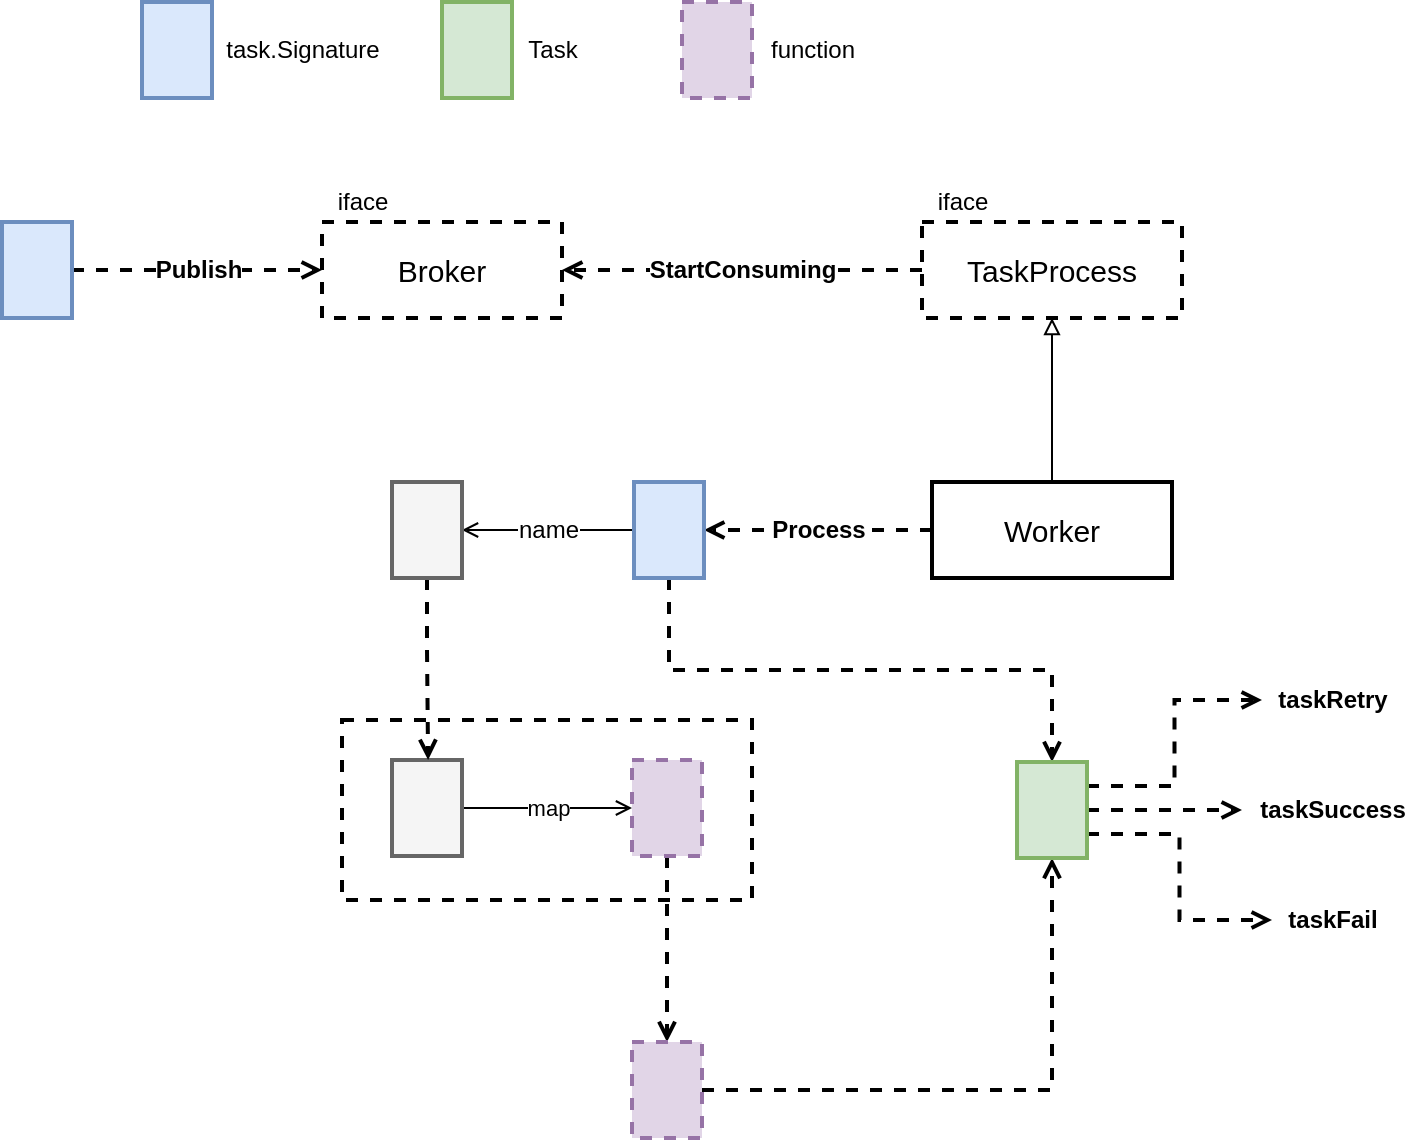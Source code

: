 <mxfile version="15.4.0" type="device" pages="6"><diagram id="npkGYSHXVsj6tuLm3H0c" name="worker overview"><mxGraphModel dx="1106" dy="997" grid="1" gridSize="10" guides="1" tooltips="1" connect="1" arrows="1" fold="1" page="1" pageScale="1" pageWidth="827" pageHeight="1169" math="0" shadow="0"><root><mxCell id="kaYG9trl77zwdbslP3ak-0"/><mxCell id="kaYG9trl77zwdbslP3ak-1" parent="kaYG9trl77zwdbslP3ak-0"/><mxCell id="JnigK_3Mdgc9vz2JDzDd-13" value="" style="rounded=0;whiteSpace=wrap;html=1;fontSize=15;strokeWidth=2;fontFamily=Helvetica;fillColor=none;dashed=1;" vertex="1" parent="kaYG9trl77zwdbslP3ak-1"><mxGeometry x="250" y="849" width="205" height="90" as="geometry"/></mxCell><mxCell id="kaYG9trl77zwdbslP3ak-2" value="" style="rounded=0;whiteSpace=wrap;html=1;fontSize=15;strokeWidth=2;fillColor=#dae8fc;strokeColor=#6c8ebf;" vertex="1" parent="kaYG9trl77zwdbslP3ak-1"><mxGeometry x="150" y="490" width="35" height="48" as="geometry"/></mxCell><mxCell id="kaYG9trl77zwdbslP3ak-3" value="task.Signature" style="text;html=1;align=center;verticalAlign=middle;resizable=0;points=[];autosize=1;strokeColor=none;fillColor=none;" vertex="1" parent="kaYG9trl77zwdbslP3ak-1"><mxGeometry x="185" y="504" width="90" height="20" as="geometry"/></mxCell><mxCell id="JnigK_3Mdgc9vz2JDzDd-2" value="map" style="edgeStyle=orthogonalEdgeStyle;rounded=0;orthogonalLoop=1;jettySize=auto;html=1;exitX=1;exitY=0.5;exitDx=0;exitDy=0;entryX=0;entryY=0.5;entryDx=0;entryDy=0;endArrow=open;endFill=0;strokeWidth=1;" edge="1" parent="kaYG9trl77zwdbslP3ak-1" source="JnigK_3Mdgc9vz2JDzDd-0" target="JnigK_3Mdgc9vz2JDzDd-1"><mxGeometry relative="1" as="geometry"/></mxCell><mxCell id="JnigK_3Mdgc9vz2JDzDd-0" value="" style="rounded=0;whiteSpace=wrap;html=1;fontSize=15;strokeWidth=2;fillColor=#f5f5f5;strokeColor=#666666;fontColor=#333333;" vertex="1" parent="kaYG9trl77zwdbslP3ak-1"><mxGeometry x="275" y="869" width="35" height="48" as="geometry"/></mxCell><mxCell id="ags4xH95q3pNGy1Po6UD-2" style="edgeStyle=orthogonalEdgeStyle;rounded=0;orthogonalLoop=1;jettySize=auto;html=1;exitX=0.5;exitY=1;exitDx=0;exitDy=0;dashed=1;fontFamily=Helvetica;fontSize=12;endArrow=open;endFill=0;strokeWidth=2;entryX=0.5;entryY=0;entryDx=0;entryDy=0;" edge="1" parent="kaYG9trl77zwdbslP3ak-1" source="JnigK_3Mdgc9vz2JDzDd-1" target="ags4xH95q3pNGy1Po6UD-3"><mxGeometry relative="1" as="geometry"><mxPoint x="433" y="1010" as="targetPoint"/></mxGeometry></mxCell><mxCell id="JnigK_3Mdgc9vz2JDzDd-1" value="" style="rounded=0;whiteSpace=wrap;html=1;fontSize=15;strokeWidth=2;fillColor=#e1d5e7;strokeColor=#9673a6;dashed=1;" vertex="1" parent="kaYG9trl77zwdbslP3ak-1"><mxGeometry x="395" y="869" width="35" height="48" as="geometry"/></mxCell><mxCell id="JnigK_3Mdgc9vz2JDzDd-5" value="Publish" style="edgeStyle=orthogonalEdgeStyle;rounded=0;orthogonalLoop=1;jettySize=auto;html=1;exitX=1;exitY=0.5;exitDx=0;exitDy=0;entryX=0;entryY=0.5;entryDx=0;entryDy=0;endArrow=open;endFill=0;strokeWidth=2;dashed=1;fontFamily=Helvetica;fontStyle=1;fontSize=12;" edge="1" parent="kaYG9trl77zwdbslP3ak-1" source="JnigK_3Mdgc9vz2JDzDd-3" target="JnigK_3Mdgc9vz2JDzDd-4"><mxGeometry relative="1" as="geometry"/></mxCell><mxCell id="JnigK_3Mdgc9vz2JDzDd-3" value="" style="rounded=0;whiteSpace=wrap;html=1;fontSize=15;strokeWidth=2;fillColor=#dae8fc;strokeColor=#6c8ebf;" vertex="1" parent="kaYG9trl77zwdbslP3ak-1"><mxGeometry x="80" y="600" width="35" height="48" as="geometry"/></mxCell><mxCell id="JnigK_3Mdgc9vz2JDzDd-4" value="Broker" style="rounded=0;whiteSpace=wrap;html=1;fontSize=15;strokeWidth=2;dashed=1;fillColor=none;" vertex="1" parent="kaYG9trl77zwdbslP3ak-1"><mxGeometry x="240" y="600" width="120" height="48" as="geometry"/></mxCell><mxCell id="JnigK_3Mdgc9vz2JDzDd-9" value="StartConsuming" style="edgeStyle=orthogonalEdgeStyle;rounded=0;orthogonalLoop=1;jettySize=auto;html=1;entryX=1;entryY=0.5;entryDx=0;entryDy=0;fontFamily=Helvetica;fontSize=12;endArrow=open;endFill=0;strokeWidth=2;dashed=1;fontStyle=1" edge="1" parent="kaYG9trl77zwdbslP3ak-1" source="JnigK_3Mdgc9vz2JDzDd-6" target="JnigK_3Mdgc9vz2JDzDd-4"><mxGeometry relative="1" as="geometry"/></mxCell><mxCell id="JnigK_3Mdgc9vz2JDzDd-6" value="TaskProcess" style="rounded=0;whiteSpace=wrap;html=1;fontSize=15;strokeWidth=2;dashed=1;fontFamily=Helvetica;fillColor=none;" vertex="1" parent="kaYG9trl77zwdbslP3ak-1"><mxGeometry x="540" y="600" width="130" height="48" as="geometry"/></mxCell><mxCell id="JnigK_3Mdgc9vz2JDzDd-12" style="edgeStyle=orthogonalEdgeStyle;rounded=0;orthogonalLoop=1;jettySize=auto;html=1;exitX=0.5;exitY=0;exitDx=0;exitDy=0;entryX=0.5;entryY=1;entryDx=0;entryDy=0;fontFamily=Helvetica;fontSize=12;endArrow=block;endFill=0;strokeWidth=1;" edge="1" parent="kaYG9trl77zwdbslP3ak-1" source="JnigK_3Mdgc9vz2JDzDd-7" target="JnigK_3Mdgc9vz2JDzDd-6"><mxGeometry relative="1" as="geometry"/></mxCell><mxCell id="JnigK_3Mdgc9vz2JDzDd-15" value="Process" style="edgeStyle=orthogonalEdgeStyle;rounded=0;orthogonalLoop=1;jettySize=auto;html=1;exitX=0;exitY=0.5;exitDx=0;exitDy=0;entryX=1;entryY=0.5;entryDx=0;entryDy=0;fontFamily=Helvetica;fontSize=12;endArrow=open;endFill=0;strokeWidth=2;dashed=1;fontStyle=1" edge="1" parent="kaYG9trl77zwdbslP3ak-1" source="JnigK_3Mdgc9vz2JDzDd-7" target="JnigK_3Mdgc9vz2JDzDd-14"><mxGeometry relative="1" as="geometry"/></mxCell><mxCell id="JnigK_3Mdgc9vz2JDzDd-7" value="Worker" style="rounded=0;whiteSpace=wrap;html=1;fontSize=15;strokeWidth=2;fontFamily=Helvetica;fillColor=none;" vertex="1" parent="kaYG9trl77zwdbslP3ak-1"><mxGeometry x="545" y="730" width="120" height="48" as="geometry"/></mxCell><mxCell id="JnigK_3Mdgc9vz2JDzDd-10" value="iface" style="text;html=1;align=center;verticalAlign=middle;resizable=0;points=[];autosize=1;strokeColor=none;fillColor=none;fontSize=12;fontFamily=Helvetica;" vertex="1" parent="kaYG9trl77zwdbslP3ak-1"><mxGeometry x="240" y="580" width="40" height="20" as="geometry"/></mxCell><mxCell id="JnigK_3Mdgc9vz2JDzDd-11" value="iface" style="text;html=1;align=center;verticalAlign=middle;resizable=0;points=[];autosize=1;strokeColor=none;fillColor=none;fontSize=12;fontFamily=Helvetica;" vertex="1" parent="kaYG9trl77zwdbslP3ak-1"><mxGeometry x="540" y="580" width="40" height="20" as="geometry"/></mxCell><mxCell id="JnigK_3Mdgc9vz2JDzDd-17" value="name" style="edgeStyle=orthogonalEdgeStyle;rounded=0;orthogonalLoop=1;jettySize=auto;html=1;exitX=0;exitY=0.5;exitDx=0;exitDy=0;fontFamily=Helvetica;fontSize=12;endArrow=open;endFill=0;strokeWidth=1;" edge="1" parent="kaYG9trl77zwdbslP3ak-1" source="JnigK_3Mdgc9vz2JDzDd-14" target="JnigK_3Mdgc9vz2JDzDd-16"><mxGeometry relative="1" as="geometry"/></mxCell><mxCell id="ags4xH95q3pNGy1Po6UD-7" style="edgeStyle=orthogonalEdgeStyle;rounded=0;orthogonalLoop=1;jettySize=auto;html=1;exitX=0.5;exitY=1;exitDx=0;exitDy=0;entryX=0.5;entryY=0;entryDx=0;entryDy=0;dashed=1;fontFamily=Helvetica;fontSize=12;endArrow=open;endFill=0;strokeWidth=2;" edge="1" parent="kaYG9trl77zwdbslP3ak-1" source="JnigK_3Mdgc9vz2JDzDd-14" target="ags4xH95q3pNGy1Po6UD-4"><mxGeometry relative="1" as="geometry"/></mxCell><mxCell id="JnigK_3Mdgc9vz2JDzDd-14" value="" style="rounded=0;whiteSpace=wrap;html=1;fontSize=15;strokeWidth=2;fillColor=#dae8fc;strokeColor=#6c8ebf;" vertex="1" parent="kaYG9trl77zwdbslP3ak-1"><mxGeometry x="396" y="730" width="35" height="48" as="geometry"/></mxCell><mxCell id="JnigK_3Mdgc9vz2JDzDd-18" style="edgeStyle=orthogonalEdgeStyle;rounded=0;orthogonalLoop=1;jettySize=auto;html=1;exitX=0.5;exitY=1;exitDx=0;exitDy=0;entryX=0.21;entryY=0.222;entryDx=0;entryDy=0;entryPerimeter=0;fontFamily=Helvetica;fontSize=12;endArrow=open;endFill=0;strokeWidth=2;dashed=1;" edge="1" parent="kaYG9trl77zwdbslP3ak-1" source="JnigK_3Mdgc9vz2JDzDd-16" target="JnigK_3Mdgc9vz2JDzDd-13"><mxGeometry relative="1" as="geometry"/></mxCell><mxCell id="JnigK_3Mdgc9vz2JDzDd-16" value="" style="rounded=0;whiteSpace=wrap;html=1;fontSize=15;strokeWidth=2;fontFamily=Helvetica;fillColor=#f5f5f5;strokeColor=#666666;fontColor=#333333;" vertex="1" parent="kaYG9trl77zwdbslP3ak-1"><mxGeometry x="275" y="730" width="35" height="48" as="geometry"/></mxCell><mxCell id="ags4xH95q3pNGy1Po6UD-8" style="edgeStyle=orthogonalEdgeStyle;rounded=0;orthogonalLoop=1;jettySize=auto;html=1;exitX=1;exitY=0.5;exitDx=0;exitDy=0;entryX=0.5;entryY=1;entryDx=0;entryDy=0;dashed=1;fontFamily=Helvetica;fontSize=12;endArrow=open;endFill=0;strokeWidth=2;" edge="1" parent="kaYG9trl77zwdbslP3ak-1" source="ags4xH95q3pNGy1Po6UD-3" target="ags4xH95q3pNGy1Po6UD-4"><mxGeometry relative="1" as="geometry"/></mxCell><mxCell id="ags4xH95q3pNGy1Po6UD-3" value="" style="rounded=0;whiteSpace=wrap;html=1;fontSize=15;strokeWidth=2;fillColor=#e1d5e7;strokeColor=#9673a6;dashed=1;" vertex="1" parent="kaYG9trl77zwdbslP3ak-1"><mxGeometry x="395" y="1010" width="35" height="48" as="geometry"/></mxCell><mxCell id="ags4xH95q3pNGy1Po6UD-10" style="edgeStyle=orthogonalEdgeStyle;rounded=0;orthogonalLoop=1;jettySize=auto;html=1;exitX=1;exitY=0.25;exitDx=0;exitDy=0;dashed=1;fontFamily=Helvetica;fontSize=12;endArrow=open;endFill=0;strokeWidth=2;entryX=0;entryY=0.5;entryDx=0;entryDy=0;entryPerimeter=0;" edge="1" parent="kaYG9trl77zwdbslP3ak-1" source="ags4xH95q3pNGy1Po6UD-4" target="ags4xH95q3pNGy1Po6UD-14"><mxGeometry relative="1" as="geometry"><mxPoint x="710" y="882" as="targetPoint"/></mxGeometry></mxCell><mxCell id="ags4xH95q3pNGy1Po6UD-11" style="edgeStyle=orthogonalEdgeStyle;rounded=0;orthogonalLoop=1;jettySize=auto;html=1;exitX=1;exitY=0.75;exitDx=0;exitDy=0;dashed=1;fontFamily=Helvetica;fontSize=12;endArrow=open;endFill=0;strokeWidth=2;entryX=0;entryY=0.5;entryDx=0;entryDy=0;entryPerimeter=0;" edge="1" parent="kaYG9trl77zwdbslP3ak-1" source="ags4xH95q3pNGy1Po6UD-4" target="ags4xH95q3pNGy1Po6UD-13"><mxGeometry relative="1" as="geometry"><mxPoint x="710" y="894" as="targetPoint"/></mxGeometry></mxCell><mxCell id="ags4xH95q3pNGy1Po6UD-12" style="edgeStyle=orthogonalEdgeStyle;rounded=0;orthogonalLoop=1;jettySize=auto;html=1;exitX=1;exitY=0.5;exitDx=0;exitDy=0;dashed=1;fontFamily=Helvetica;fontSize=12;endArrow=open;endFill=0;strokeWidth=2;entryX=0;entryY=0.5;entryDx=0;entryDy=0;entryPerimeter=0;" edge="1" parent="kaYG9trl77zwdbslP3ak-1" source="ags4xH95q3pNGy1Po6UD-4" target="ags4xH95q3pNGy1Po6UD-16"><mxGeometry relative="1" as="geometry"><mxPoint x="710" y="906" as="targetPoint"/></mxGeometry></mxCell><mxCell id="ags4xH95q3pNGy1Po6UD-4" value="" style="rounded=0;whiteSpace=wrap;html=1;fontSize=15;strokeWidth=2;fontFamily=Helvetica;fillColor=#d5e8d4;strokeColor=#82b366;" vertex="1" parent="kaYG9trl77zwdbslP3ak-1"><mxGeometry x="587.5" y="870" width="35" height="48" as="geometry"/></mxCell><mxCell id="ags4xH95q3pNGy1Po6UD-5" value="" style="rounded=0;whiteSpace=wrap;html=1;fontSize=15;strokeWidth=2;fontFamily=Helvetica;fillColor=#d5e8d4;strokeColor=#82b366;" vertex="1" parent="kaYG9trl77zwdbslP3ak-1"><mxGeometry x="300" y="490" width="35" height="48" as="geometry"/></mxCell><mxCell id="ags4xH95q3pNGy1Po6UD-6" value="Task" style="text;html=1;align=center;verticalAlign=middle;resizable=0;points=[];autosize=1;strokeColor=none;fillColor=none;fontSize=12;fontFamily=Helvetica;" vertex="1" parent="kaYG9trl77zwdbslP3ak-1"><mxGeometry x="335" y="504" width="40" height="20" as="geometry"/></mxCell><mxCell id="ags4xH95q3pNGy1Po6UD-13" value="taskFail" style="text;html=1;align=center;verticalAlign=middle;resizable=0;points=[];autosize=1;strokeColor=none;fillColor=none;fontSize=12;fontFamily=Helvetica;fontStyle=1" vertex="1" parent="kaYG9trl77zwdbslP3ak-1"><mxGeometry x="715" y="939" width="60" height="20" as="geometry"/></mxCell><mxCell id="ags4xH95q3pNGy1Po6UD-14" value="taskRetry" style="text;html=1;align=center;verticalAlign=middle;resizable=0;points=[];autosize=1;strokeColor=none;fillColor=none;fontSize=12;fontFamily=Helvetica;fontStyle=1" vertex="1" parent="kaYG9trl77zwdbslP3ak-1"><mxGeometry x="710" y="829" width="70" height="20" as="geometry"/></mxCell><mxCell id="ags4xH95q3pNGy1Po6UD-16" value="taskSuccess" style="text;html=1;align=center;verticalAlign=middle;resizable=0;points=[];autosize=1;strokeColor=none;fillColor=none;fontSize=12;fontFamily=Helvetica;fontStyle=1" vertex="1" parent="kaYG9trl77zwdbslP3ak-1"><mxGeometry x="700" y="884" width="90" height="20" as="geometry"/></mxCell><mxCell id="ags4xH95q3pNGy1Po6UD-18" value="" style="rounded=0;whiteSpace=wrap;html=1;fontSize=15;strokeWidth=2;fillColor=#e1d5e7;strokeColor=#9673a6;dashed=1;" vertex="1" parent="kaYG9trl77zwdbslP3ak-1"><mxGeometry x="420" y="490" width="35" height="48" as="geometry"/></mxCell><mxCell id="ags4xH95q3pNGy1Po6UD-19" value="function" style="text;html=1;align=center;verticalAlign=middle;resizable=0;points=[];autosize=1;strokeColor=none;fillColor=none;fontSize=12;fontFamily=Helvetica;" vertex="1" parent="kaYG9trl77zwdbslP3ak-1"><mxGeometry x="455" y="504" width="60" height="20" as="geometry"/></mxCell></root></mxGraphModel></diagram><diagram id="Cl299jABOT7UizkGh1f5" name="iface.Broker"><mxGraphModel dx="1106" dy="997" grid="1" gridSize="10" guides="1" tooltips="1" connect="1" arrows="1" fold="1" page="1" pageScale="1" pageWidth="827" pageHeight="1169" math="0" shadow="0"><root><mxCell id="0"/><mxCell id="1" parent="0"/><mxCell id="C6ouQlhKTN2DvGtkJJVo-30" style="edgeStyle=orthogonalEdgeStyle;curved=1;rounded=0;orthogonalLoop=1;jettySize=auto;html=1;exitX=0.5;exitY=0;exitDx=0;exitDy=0;entryX=0.5;entryY=1;entryDx=0;entryDy=0;fontSize=12;endArrow=block;endFill=0;strokeWidth=1;" parent="1" source="C6ouQlhKTN2DvGtkJJVo-1" target="C6ouQlhKTN2DvGtkJJVo-6" edge="1"><mxGeometry relative="1" as="geometry"/></mxCell><mxCell id="C6ouQlhKTN2DvGtkJJVo-1" value="Broker" style="rounded=0;whiteSpace=wrap;html=1;fontSize=15;strokeWidth=2;" parent="1" vertex="1"><mxGeometry x="430" y="560" width="120" height="48" as="geometry"/></mxCell><mxCell id="C6ouQlhKTN2DvGtkJJVo-5" style="edgeStyle=orthogonalEdgeStyle;rounded=0;orthogonalLoop=1;jettySize=auto;html=1;exitX=0.5;exitY=0;exitDx=0;exitDy=0;entryX=0.5;entryY=1;entryDx=0;entryDy=0;endArrow=open;endFill=0;" parent="1" source="C6ouQlhKTN2DvGtkJJVo-2" target="C6ouQlhKTN2DvGtkJJVo-1" edge="1"><mxGeometry relative="1" as="geometry"/></mxCell><mxCell id="C6ouQlhKTN2DvGtkJJVo-2" value="Broker" style="rounded=0;whiteSpace=wrap;html=1;fontSize=15;strokeWidth=2;" parent="1" vertex="1"><mxGeometry x="430" y="680" width="120" height="48" as="geometry"/></mxCell><mxCell id="C6ouQlhKTN2DvGtkJJVo-3" value="redis" style="text;html=1;align=center;verticalAlign=middle;resizable=0;points=[];autosize=1;strokeColor=none;fillColor=none;" parent="1" vertex="1"><mxGeometry x="430" y="660" width="40" height="20" as="geometry"/></mxCell><mxCell id="C6ouQlhKTN2DvGtkJJVo-4" value="common" style="text;html=1;align=center;verticalAlign=middle;resizable=0;points=[];autosize=1;strokeColor=none;fillColor=none;" parent="1" vertex="1"><mxGeometry x="430" y="540" width="60" height="20" as="geometry"/></mxCell><mxCell id="C6ouQlhKTN2DvGtkJJVo-27" value="GetPendingTasks" style="edgeStyle=orthogonalEdgeStyle;curved=1;rounded=0;orthogonalLoop=1;jettySize=auto;html=1;exitX=1;exitY=0.25;exitDx=0;exitDy=0;entryX=0;entryY=0.5;entryDx=0;entryDy=0;dashed=1;fontSize=12;endArrow=open;endFill=0;strokeWidth=2;fontStyle=1" parent="1" source="C6ouQlhKTN2DvGtkJJVo-6" target="C6ouQlhKTN2DvGtkJJVo-18" edge="1"><mxGeometry relative="1" as="geometry"/></mxCell><mxCell id="C6ouQlhKTN2DvGtkJJVo-28" value="GetDelayedTask" style="edgeStyle=orthogonalEdgeStyle;curved=1;rounded=0;orthogonalLoop=1;jettySize=auto;html=1;exitX=1;exitY=0.75;exitDx=0;exitDy=0;entryX=0;entryY=0.5;entryDx=0;entryDy=0;dashed=1;fontSize=12;endArrow=open;endFill=0;strokeWidth=2;fontStyle=1" parent="1" source="C6ouQlhKTN2DvGtkJJVo-6" target="C6ouQlhKTN2DvGtkJJVo-22" edge="1"><mxGeometry relative="1" as="geometry"/></mxCell><mxCell id="C6ouQlhKTN2DvGtkJJVo-6" value="Broker" style="rounded=0;whiteSpace=wrap;html=1;fontSize=15;strokeWidth=2;dashed=1;" parent="1" vertex="1"><mxGeometry x="430" y="450" width="120" height="48" as="geometry"/></mxCell><mxCell id="C6ouQlhKTN2DvGtkJJVo-7" value="iface" style="text;html=1;align=center;verticalAlign=middle;resizable=0;points=[];autosize=1;strokeColor=none;fillColor=none;" parent="1" vertex="1"><mxGeometry x="430" y="430" width="40" height="20" as="geometry"/></mxCell><mxCell id="C6ouQlhKTN2DvGtkJJVo-11" value="" style="rounded=0;whiteSpace=wrap;html=1;fontSize=15;strokeWidth=2;fillColor=#dae8fc;strokeColor=#6c8ebf;" parent="1" vertex="1"><mxGeometry x="284" y="200" width="35" height="48" as="geometry"/></mxCell><mxCell id="C6ouQlhKTN2DvGtkJJVo-12" value="task.Signature" style="text;html=1;align=center;verticalAlign=middle;resizable=0;points=[];autosize=1;strokeColor=none;fillColor=none;fontSize=12;" parent="1" vertex="1"><mxGeometry x="319" y="214" width="90" height="20" as="geometry"/></mxCell><mxCell id="C6ouQlhKTN2DvGtkJJVo-14" value="Publish" style="edgeStyle=orthogonalEdgeStyle;curved=1;rounded=0;orthogonalLoop=1;jettySize=auto;html=1;exitX=1;exitY=0.5;exitDx=0;exitDy=0;entryX=0;entryY=0.5;entryDx=0;entryDy=0;dashed=1;endArrow=open;endFill=0;strokeWidth=2;fontSize=12;fontStyle=1" parent="1" source="C6ouQlhKTN2DvGtkJJVo-13" target="C6ouQlhKTN2DvGtkJJVo-6" edge="1"><mxGeometry relative="1" as="geometry"/></mxCell><mxCell id="C6ouQlhKTN2DvGtkJJVo-13" value="" style="rounded=0;whiteSpace=wrap;html=1;fontSize=15;strokeWidth=2;fillColor=#dae8fc;strokeColor=#6c8ebf;" parent="1" vertex="1"><mxGeometry x="230" y="450" width="35" height="48" as="geometry"/></mxCell><mxCell id="C6ouQlhKTN2DvGtkJJVo-17" value="StartConsuming" style="edgeStyle=orthogonalEdgeStyle;curved=1;rounded=0;orthogonalLoop=1;jettySize=auto;html=1;exitX=0.5;exitY=1;exitDx=0;exitDy=0;entryX=0.5;entryY=0;entryDx=0;entryDy=0;dashed=1;fontSize=12;endArrow=open;endFill=0;strokeWidth=2;fontStyle=1" parent="1" source="C6ouQlhKTN2DvGtkJJVo-15" target="C6ouQlhKTN2DvGtkJJVo-6" edge="1"><mxGeometry relative="1" as="geometry"/></mxCell><mxCell id="C6ouQlhKTN2DvGtkJJVo-15" value="TaskProcessor" style="rounded=0;whiteSpace=wrap;html=1;fontSize=15;strokeWidth=2;strokeColor=default;dashed=1;" parent="1" vertex="1"><mxGeometry x="430" y="300" width="120" height="48" as="geometry"/></mxCell><mxCell id="C6ouQlhKTN2DvGtkJJVo-16" value="iface" style="text;html=1;align=center;verticalAlign=middle;resizable=0;points=[];autosize=1;strokeColor=none;fillColor=none;fontSize=12;" parent="1" vertex="1"><mxGeometry x="430" y="280" width="40" height="20" as="geometry"/></mxCell><mxCell id="C6ouQlhKTN2DvGtkJJVo-18" value="" style="rounded=0;whiteSpace=wrap;html=1;fontSize=15;strokeWidth=2;fillColor=#dae8fc;strokeColor=#6c8ebf;" parent="1" vertex="1"><mxGeometry x="720" y="382" width="35" height="48" as="geometry"/></mxCell><mxCell id="C6ouQlhKTN2DvGtkJJVo-19" value="" style="rounded=0;whiteSpace=wrap;html=1;fontSize=15;strokeWidth=2;fillColor=#dae8fc;strokeColor=#6c8ebf;" parent="1" vertex="1"><mxGeometry x="755" y="382" width="35" height="48" as="geometry"/></mxCell><mxCell id="C6ouQlhKTN2DvGtkJJVo-20" value="" style="rounded=0;whiteSpace=wrap;html=1;fontSize=15;strokeWidth=2;fillColor=#dae8fc;strokeColor=#6c8ebf;" parent="1" vertex="1"><mxGeometry x="790" y="382" width="35" height="48" as="geometry"/></mxCell><mxCell id="C6ouQlhKTN2DvGtkJJVo-21" value="" style="rounded=0;whiteSpace=wrap;html=1;fontSize=15;strokeWidth=2;fillColor=#dae8fc;strokeColor=#6c8ebf;" parent="1" vertex="1"><mxGeometry x="825" y="382" width="35" height="48" as="geometry"/></mxCell><mxCell id="C6ouQlhKTN2DvGtkJJVo-22" value="" style="rounded=0;whiteSpace=wrap;html=1;fontSize=15;strokeWidth=2;fillColor=#dae8fc;strokeColor=#6c8ebf;" parent="1" vertex="1"><mxGeometry x="720" y="520" width="35" height="48" as="geometry"/></mxCell><mxCell id="C6ouQlhKTN2DvGtkJJVo-23" value="" style="rounded=0;whiteSpace=wrap;html=1;fontSize=15;strokeWidth=2;fillColor=#dae8fc;strokeColor=#6c8ebf;" parent="1" vertex="1"><mxGeometry x="755" y="520" width="35" height="48" as="geometry"/></mxCell><mxCell id="C6ouQlhKTN2DvGtkJJVo-24" value="" style="rounded=0;whiteSpace=wrap;html=1;fontSize=15;strokeWidth=2;fillColor=#dae8fc;strokeColor=#6c8ebf;" parent="1" vertex="1"><mxGeometry x="790" y="520" width="35" height="48" as="geometry"/></mxCell><mxCell id="C6ouQlhKTN2DvGtkJJVo-25" value="" style="rounded=0;whiteSpace=wrap;html=1;fontSize=15;strokeWidth=2;fillColor=#dae8fc;strokeColor=#6c8ebf;" parent="1" vertex="1"><mxGeometry x="825" y="520" width="35" height="48" as="geometry"/></mxCell></root></mxGraphModel></diagram><diagram id="gnliHpfs2is-s8jcgnMD" name="redis broker"><mxGraphModel dx="1933" dy="997" grid="1" gridSize="10" guides="1" tooltips="1" connect="1" arrows="1" fold="1" page="1" pageScale="1" pageWidth="827" pageHeight="1169" math="0" shadow="0"><root><mxCell id="U9Hi0rWdJb7t8PGFPQeI-0"/><mxCell id="U9Hi0rWdJb7t8PGFPQeI-1" parent="U9Hi0rWdJb7t8PGFPQeI-0"/><mxCell id="nApBPhtmJJ1Ch97AYJMp-27" value="GetPendingTasks" style="edgeStyle=orthogonalEdgeStyle;curved=1;rounded=0;orthogonalLoop=1;jettySize=auto;html=1;exitX=1;exitY=0.25;exitDx=0;exitDy=0;entryX=0;entryY=0.5;entryDx=0;entryDy=0;dashed=1;fontSize=12;fontColor=default;endArrow=open;endFill=0;strokeWidth=2;fontStyle=1" parent="U9Hi0rWdJb7t8PGFPQeI-1" source="CKgOjUe_k4qDaGEm7tXa-4" target="nApBPhtmJJ1Ch97AYJMp-21" edge="1"><mxGeometry relative="1" as="geometry"/></mxCell><mxCell id="nApBPhtmJJ1Ch97AYJMp-28" value="GetDelayedTasks" style="edgeStyle=orthogonalEdgeStyle;curved=1;rounded=0;orthogonalLoop=1;jettySize=auto;html=1;exitX=1;exitY=0.75;exitDx=0;exitDy=0;entryX=0;entryY=0.5;entryDx=0;entryDy=0;dashed=1;fontSize=12;fontColor=default;endArrow=open;endFill=0;strokeWidth=2;fontStyle=1" parent="U9Hi0rWdJb7t8PGFPQeI-1" source="CKgOjUe_k4qDaGEm7tXa-4" target="nApBPhtmJJ1Ch97AYJMp-24" edge="1"><mxGeometry relative="1" as="geometry"/></mxCell><mxCell id="CKgOjUe_k4qDaGEm7tXa-4" value="Broker" style="rounded=0;whiteSpace=wrap;html=1;fontSize=15;strokeWidth=2;" parent="U9Hi0rWdJb7t8PGFPQeI-1" vertex="1"><mxGeometry x="314" y="410" width="120" height="48" as="geometry"/></mxCell><mxCell id="CKgOjUe_k4qDaGEm7tXa-5" value="redis" style="text;html=1;align=center;verticalAlign=middle;resizable=0;points=[];autosize=1;strokeColor=none;fillColor=none;" parent="U9Hi0rWdJb7t8PGFPQeI-1" vertex="1"><mxGeometry x="314" y="390" width="40" height="20" as="geometry"/></mxCell><mxCell id="CKgOjUe_k4qDaGEm7tXa-16" value="Publish" style="edgeStyle=orthogonalEdgeStyle;rounded=0;orthogonalLoop=1;jettySize=auto;html=1;exitX=1;exitY=0.5;exitDx=0;exitDy=0;entryX=0;entryY=0.5;entryDx=0;entryDy=0;dashed=1;fontSize=12;fontColor=default;endArrow=open;endFill=0;strokeWidth=2;fontStyle=1" parent="U9Hi0rWdJb7t8PGFPQeI-1" source="CKgOjUe_k4qDaGEm7tXa-7" target="CKgOjUe_k4qDaGEm7tXa-4" edge="1"><mxGeometry relative="1" as="geometry"/></mxCell><mxCell id="nApBPhtmJJ1Ch97AYJMp-5" value="Encode" style="edgeStyle=orthogonalEdgeStyle;rounded=0;orthogonalLoop=1;jettySize=auto;html=1;exitX=0.5;exitY=1;exitDx=0;exitDy=0;entryX=0.5;entryY=0;entryDx=0;entryDy=0;dashed=1;fontSize=12;fontColor=#000000;endArrow=open;endFill=0;strokeWidth=2;fontStyle=1" parent="U9Hi0rWdJb7t8PGFPQeI-1" source="CKgOjUe_k4qDaGEm7tXa-7" target="nApBPhtmJJ1Ch97AYJMp-4" edge="1"><mxGeometry relative="1" as="geometry"/></mxCell><mxCell id="nApBPhtmJJ1Ch97AYJMp-32" style="edgeStyle=orthogonalEdgeStyle;curved=1;rounded=0;orthogonalLoop=1;jettySize=auto;html=1;exitX=0;exitY=0.5;exitDx=0;exitDy=0;entryX=0;entryY=0.5;entryDx=0;entryDy=0;fontSize=12;fontColor=default;endArrow=open;endFill=0;strokeWidth=1;" parent="U9Hi0rWdJb7t8PGFPQeI-1" source="CKgOjUe_k4qDaGEm7tXa-7" target="nApBPhtmJJ1Ch97AYJMp-31" edge="1"><mxGeometry relative="1" as="geometry"><Array as="points"><mxPoint x="30" y="434"/><mxPoint x="30" y="690"/></Array></mxGeometry></mxCell><mxCell id="CKgOjUe_k4qDaGEm7tXa-7" value="" style="rounded=0;whiteSpace=wrap;html=1;fontSize=15;strokeWidth=2;fillColor=#dae8fc;strokeColor=#6c8ebf;" parent="U9Hi0rWdJb7t8PGFPQeI-1" vertex="1"><mxGeometry x="70" y="410" width="35" height="48" as="geometry"/></mxCell><mxCell id="nApBPhtmJJ1Ch97AYJMp-0" value="" style="rounded=0;whiteSpace=wrap;html=1;fontSize=15;strokeWidth=2;fillColor=#ffe6cc;align=center;verticalAlign=middle;strokeColor=#d79b00;" parent="U9Hi0rWdJb7t8PGFPQeI-1" vertex="1"><mxGeometry x="80" y="280" width="35" height="48" as="geometry"/></mxCell><mxCell id="nApBPhtmJJ1Ch97AYJMp-1" value="[]byte" style="text;html=1;align=center;verticalAlign=middle;resizable=0;points=[];autosize=1;fontSize=12;" parent="U9Hi0rWdJb7t8PGFPQeI-1" vertex="1"><mxGeometry x="114" y="294" width="40" height="20" as="geometry"/></mxCell><mxCell id="nApBPhtmJJ1Ch97AYJMp-2" value="" style="rounded=0;whiteSpace=wrap;html=1;fontSize=15;strokeWidth=2;fillColor=#dae8fc;strokeColor=#6c8ebf;" parent="U9Hi0rWdJb7t8PGFPQeI-1" vertex="1"><mxGeometry x="200" y="280" width="35" height="48" as="geometry"/></mxCell><mxCell id="nApBPhtmJJ1Ch97AYJMp-3" value="task.Signature" style="text;html=1;align=center;verticalAlign=middle;resizable=0;points=[];autosize=1;strokeColor=none;fillColor=none;fontSize=12;" parent="U9Hi0rWdJb7t8PGFPQeI-1" vertex="1"><mxGeometry x="235" y="294" width="90" height="20" as="geometry"/></mxCell><mxCell id="nApBPhtmJJ1Ch97AYJMp-11" value="RPUSH" style="edgeStyle=orthogonalEdgeStyle;rounded=0;orthogonalLoop=1;jettySize=auto;html=1;exitX=1;exitY=0.25;exitDx=0;exitDy=0;entryX=0;entryY=0.5;entryDx=0;entryDy=0;dashed=1;fontSize=12;fontColor=default;endArrow=open;endFill=0;strokeWidth=2;fontStyle=1;curved=1;" parent="U9Hi0rWdJb7t8PGFPQeI-1" source="nApBPhtmJJ1Ch97AYJMp-4" target="nApBPhtmJJ1Ch97AYJMp-8" edge="1"><mxGeometry relative="1" as="geometry"/></mxCell><mxCell id="nApBPhtmJJ1Ch97AYJMp-12" value="ZADD" style="edgeStyle=orthogonalEdgeStyle;rounded=0;orthogonalLoop=1;jettySize=auto;html=1;exitX=1;exitY=0.75;exitDx=0;exitDy=0;entryX=0;entryY=0.5;entryDx=0;entryDy=0;dashed=1;fontSize=12;fontColor=default;endArrow=open;endFill=0;strokeWidth=2;fontStyle=1;curved=1;" parent="U9Hi0rWdJb7t8PGFPQeI-1" source="nApBPhtmJJ1Ch97AYJMp-4" target="nApBPhtmJJ1Ch97AYJMp-9" edge="1"><mxGeometry x="0.007" relative="1" as="geometry"><mxPoint as="offset"/></mxGeometry></mxCell><mxCell id="nApBPhtmJJ1Ch97AYJMp-4" value="" style="rounded=0;whiteSpace=wrap;html=1;fontSize=15;strokeWidth=2;fillColor=#ffe6cc;align=center;verticalAlign=middle;strokeColor=#d79b00;" parent="U9Hi0rWdJb7t8PGFPQeI-1" vertex="1"><mxGeometry x="70" y="556.5" width="35" height="48" as="geometry"/></mxCell><mxCell id="nApBPhtmJJ1Ch97AYJMp-7" value="" style="rounded=0;whiteSpace=wrap;html=1;fontSize=15;strokeWidth=2;dashed=1;fillColor=none;" parent="U9Hi0rWdJb7t8PGFPQeI-1" vertex="1"><mxGeometry x="270" y="495.5" width="200" height="170" as="geometry"/></mxCell><mxCell id="nApBPhtmJJ1Ch97AYJMp-13" value="LRANGE" style="edgeStyle=orthogonalEdgeStyle;curved=1;rounded=0;orthogonalLoop=1;jettySize=auto;html=1;exitX=1;exitY=0.5;exitDx=0;exitDy=0;dashed=1;fontSize=12;fontColor=default;endArrow=open;endFill=0;strokeWidth=2;entryX=0;entryY=0.5;entryDx=0;entryDy=0;fontStyle=1" parent="U9Hi0rWdJb7t8PGFPQeI-1" source="nApBPhtmJJ1Ch97AYJMp-8" target="nApBPhtmJJ1Ch97AYJMp-14" edge="1"><mxGeometry relative="1" as="geometry"><mxPoint x="600" y="561" as="targetPoint"/></mxGeometry></mxCell><mxCell id="nApBPhtmJJ1Ch97AYJMp-8" value="LIST" style="rounded=0;whiteSpace=wrap;html=1;fontSize=15;strokeWidth=2;" parent="U9Hi0rWdJb7t8PGFPQeI-1" vertex="1"><mxGeometry x="314" y="515.5" width="120" height="48" as="geometry"/></mxCell><mxCell id="nApBPhtmJJ1Ch97AYJMp-20" value="ZRANGE" style="edgeStyle=orthogonalEdgeStyle;curved=1;rounded=0;orthogonalLoop=1;jettySize=auto;html=1;exitX=1;exitY=0.5;exitDx=0;exitDy=0;entryX=0;entryY=0.5;entryDx=0;entryDy=0;dashed=1;fontSize=12;fontColor=default;endArrow=open;endFill=0;strokeWidth=2;fontStyle=1" parent="U9Hi0rWdJb7t8PGFPQeI-1" source="nApBPhtmJJ1Ch97AYJMp-9" target="nApBPhtmJJ1Ch97AYJMp-17" edge="1"><mxGeometry relative="1" as="geometry"/></mxCell><mxCell id="nApBPhtmJJ1Ch97AYJMp-36" value="ZRANGEBYSCORE LIMIT 1" style="edgeStyle=orthogonalEdgeStyle;curved=1;rounded=0;orthogonalLoop=1;jettySize=auto;html=1;exitX=0;exitY=0.75;exitDx=0;exitDy=0;entryX=0;entryY=0.5;entryDx=0;entryDy=0;dashed=1;fontSize=12;fontColor=default;endArrow=open;endFill=0;strokeWidth=2;fontStyle=1" parent="U9Hi0rWdJb7t8PGFPQeI-1" source="nApBPhtmJJ1Ch97AYJMp-9" target="nApBPhtmJJ1Ch97AYJMp-35" edge="1"><mxGeometry x="-0.161" relative="1" as="geometry"><mxPoint y="1" as="offset"/></mxGeometry></mxCell><mxCell id="nApBPhtmJJ1Ch97AYJMp-9" value="ZSET" style="rounded=0;whiteSpace=wrap;html=1;fontSize=15;strokeWidth=2;" parent="U9Hi0rWdJb7t8PGFPQeI-1" vertex="1"><mxGeometry x="314" y="592.5" width="120" height="48" as="geometry"/></mxCell><mxCell id="nApBPhtmJJ1Ch97AYJMp-10" value="redis" style="text;html=1;align=center;verticalAlign=middle;resizable=0;points=[];autosize=1;strokeColor=none;fillColor=none;fontSize=12;fontColor=#000000;" parent="U9Hi0rWdJb7t8PGFPQeI-1" vertex="1"><mxGeometry x="270" y="475.5" width="40" height="20" as="geometry"/></mxCell><mxCell id="nApBPhtmJJ1Ch97AYJMp-14" value="" style="rounded=0;whiteSpace=wrap;html=1;fontSize=15;strokeWidth=2;fillColor=#ffe6cc;align=center;verticalAlign=middle;strokeColor=#d79b00;" parent="U9Hi0rWdJb7t8PGFPQeI-1" vertex="1"><mxGeometry x="722" y="516.75" width="35" height="48" as="geometry"/></mxCell><mxCell id="nApBPhtmJJ1Ch97AYJMp-29" value="Decode" style="edgeStyle=orthogonalEdgeStyle;curved=1;rounded=0;orthogonalLoop=1;jettySize=auto;html=1;exitX=0.5;exitY=0;exitDx=0;exitDy=0;entryX=0.5;entryY=1;entryDx=0;entryDy=0;dashed=1;fontSize=12;fontColor=default;endArrow=open;endFill=0;strokeWidth=2;fontStyle=1" parent="U9Hi0rWdJb7t8PGFPQeI-1" source="nApBPhtmJJ1Ch97AYJMp-15" target="nApBPhtmJJ1Ch97AYJMp-22" edge="1"><mxGeometry x="0.385" relative="1" as="geometry"><mxPoint as="offset"/></mxGeometry></mxCell><mxCell id="nApBPhtmJJ1Ch97AYJMp-15" value="" style="rounded=0;whiteSpace=wrap;html=1;fontSize=15;strokeWidth=2;fillColor=#ffe6cc;align=center;verticalAlign=middle;strokeColor=#d79b00;" parent="U9Hi0rWdJb7t8PGFPQeI-1" vertex="1"><mxGeometry x="757" y="516.75" width="35" height="48" as="geometry"/></mxCell><mxCell id="nApBPhtmJJ1Ch97AYJMp-16" value="" style="rounded=0;whiteSpace=wrap;html=1;fontSize=15;strokeWidth=2;fillColor=#ffe6cc;align=center;verticalAlign=middle;strokeColor=#d79b00;" parent="U9Hi0rWdJb7t8PGFPQeI-1" vertex="1"><mxGeometry x="792" y="516.75" width="35" height="48" as="geometry"/></mxCell><mxCell id="nApBPhtmJJ1Ch97AYJMp-17" value="" style="rounded=0;whiteSpace=wrap;html=1;fontSize=15;strokeWidth=2;fillColor=#ffe6cc;align=center;verticalAlign=middle;strokeColor=#d79b00;" parent="U9Hi0rWdJb7t8PGFPQeI-1" vertex="1"><mxGeometry x="610" y="594.25" width="35" height="48" as="geometry"/></mxCell><mxCell id="nApBPhtmJJ1Ch97AYJMp-30" value="Decode" style="edgeStyle=orthogonalEdgeStyle;curved=1;rounded=0;orthogonalLoop=1;jettySize=auto;html=1;exitX=0.5;exitY=0;exitDx=0;exitDy=0;dashed=1;fontSize=12;fontColor=default;endArrow=open;endFill=0;strokeWidth=2;fontStyle=1" parent="U9Hi0rWdJb7t8PGFPQeI-1" source="nApBPhtmJJ1Ch97AYJMp-18" target="nApBPhtmJJ1Ch97AYJMp-25" edge="1"><mxGeometry x="0.319" relative="1" as="geometry"><mxPoint as="offset"/></mxGeometry></mxCell><mxCell id="nApBPhtmJJ1Ch97AYJMp-18" value="" style="rounded=0;whiteSpace=wrap;html=1;fontSize=15;strokeWidth=2;fillColor=#ffe6cc;align=center;verticalAlign=middle;strokeColor=#d79b00;" parent="U9Hi0rWdJb7t8PGFPQeI-1" vertex="1"><mxGeometry x="645" y="594.25" width="35" height="48" as="geometry"/></mxCell><mxCell id="nApBPhtmJJ1Ch97AYJMp-19" value="" style="rounded=0;whiteSpace=wrap;html=1;fontSize=15;strokeWidth=2;fillColor=#ffe6cc;align=center;verticalAlign=middle;strokeColor=#d79b00;" parent="U9Hi0rWdJb7t8PGFPQeI-1" vertex="1"><mxGeometry x="680" y="594.25" width="35" height="48" as="geometry"/></mxCell><mxCell id="nApBPhtmJJ1Ch97AYJMp-21" value="" style="rounded=0;whiteSpace=wrap;html=1;fontSize=15;strokeWidth=2;fillColor=#dae8fc;strokeColor=#6c8ebf;" parent="U9Hi0rWdJb7t8PGFPQeI-1" vertex="1"><mxGeometry x="722" y="362" width="35" height="48" as="geometry"/></mxCell><mxCell id="nApBPhtmJJ1Ch97AYJMp-22" value="" style="rounded=0;whiteSpace=wrap;html=1;fontSize=15;strokeWidth=2;fillColor=#dae8fc;strokeColor=#6c8ebf;" parent="U9Hi0rWdJb7t8PGFPQeI-1" vertex="1"><mxGeometry x="757" y="362" width="35" height="48" as="geometry"/></mxCell><mxCell id="nApBPhtmJJ1Ch97AYJMp-23" value="" style="rounded=0;whiteSpace=wrap;html=1;fontSize=15;strokeWidth=2;fillColor=#dae8fc;strokeColor=#6c8ebf;" parent="U9Hi0rWdJb7t8PGFPQeI-1" vertex="1"><mxGeometry x="792" y="362" width="35" height="48" as="geometry"/></mxCell><mxCell id="nApBPhtmJJ1Ch97AYJMp-24" value="" style="rounded=0;whiteSpace=wrap;html=1;fontSize=15;strokeWidth=2;fillColor=#dae8fc;strokeColor=#6c8ebf;" parent="U9Hi0rWdJb7t8PGFPQeI-1" vertex="1"><mxGeometry x="610" y="440" width="35" height="48" as="geometry"/></mxCell><mxCell id="nApBPhtmJJ1Ch97AYJMp-25" value="" style="rounded=0;whiteSpace=wrap;html=1;fontSize=15;strokeWidth=2;fillColor=#dae8fc;strokeColor=#6c8ebf;" parent="U9Hi0rWdJb7t8PGFPQeI-1" vertex="1"><mxGeometry x="645" y="440" width="35" height="48" as="geometry"/></mxCell><mxCell id="nApBPhtmJJ1Ch97AYJMp-26" value="" style="rounded=0;whiteSpace=wrap;html=1;fontSize=15;strokeWidth=2;fillColor=#dae8fc;strokeColor=#6c8ebf;" parent="U9Hi0rWdJb7t8PGFPQeI-1" vertex="1"><mxGeometry x="680" y="440" width="35" height="48" as="geometry"/></mxCell><mxCell id="nApBPhtmJJ1Ch97AYJMp-34" style="edgeStyle=orthogonalEdgeStyle;curved=1;rounded=0;orthogonalLoop=1;jettySize=auto;html=1;exitX=1;exitY=0.5;exitDx=0;exitDy=0;entryX=0;entryY=0.5;entryDx=0;entryDy=0;fontSize=12;fontColor=default;endArrow=open;endFill=0;strokeWidth=2;dashed=1;" parent="U9Hi0rWdJb7t8PGFPQeI-1" source="nApBPhtmJJ1Ch97AYJMp-31" target="nApBPhtmJJ1Ch97AYJMp-9" edge="1"><mxGeometry relative="1" as="geometry"/></mxCell><mxCell id="nApBPhtmJJ1Ch97AYJMp-31" value="" style="rounded=0;whiteSpace=wrap;html=1;fontSize=15;strokeWidth=2;fillColor=#f5f5f5;align=center;verticalAlign=middle;strokeColor=#666666;fontColor=#333333;" parent="U9Hi0rWdJb7t8PGFPQeI-1" vertex="1"><mxGeometry x="70" y="665.5" width="35" height="48" as="geometry"/></mxCell><mxCell id="nApBPhtmJJ1Ch97AYJMp-33" value="ETA" style="text;html=1;align=center;verticalAlign=middle;resizable=0;points=[];autosize=1;strokeColor=none;fillColor=none;fontSize=12;fontColor=default;fontStyle=1" parent="U9Hi0rWdJb7t8PGFPQeI-1" vertex="1"><mxGeometry x="67.5" y="645.5" width="40" height="20" as="geometry"/></mxCell><mxCell id="nApBPhtmJJ1Ch97AYJMp-37" value="ZREM" style="edgeStyle=orthogonalEdgeStyle;curved=1;rounded=0;orthogonalLoop=1;jettySize=auto;html=1;exitX=1;exitY=0.5;exitDx=0;exitDy=0;entryX=1;entryY=0.75;entryDx=0;entryDy=0;dashed=1;fontSize=12;fontColor=default;endArrow=open;endFill=0;strokeWidth=2;fontStyle=1" parent="U9Hi0rWdJb7t8PGFPQeI-1" source="nApBPhtmJJ1Ch97AYJMp-35" target="nApBPhtmJJ1Ch97AYJMp-9" edge="1"><mxGeometry x="0.167" relative="1" as="geometry"><Array as="points"><mxPoint x="450" y="764"/><mxPoint x="450" y="629"/></Array><mxPoint y="1" as="offset"/></mxGeometry></mxCell><mxCell id="nApBPhtmJJ1Ch97AYJMp-38" value="Decode" style="edgeStyle=orthogonalEdgeStyle;curved=1;rounded=0;orthogonalLoop=1;jettySize=auto;html=1;exitX=0.5;exitY=1;exitDx=0;exitDy=0;dashed=1;fontSize=12;fontColor=default;endArrow=open;endFill=0;strokeWidth=2;entryX=1;entryY=0.5;entryDx=0;entryDy=0;fontStyle=1" parent="U9Hi0rWdJb7t8PGFPQeI-1" source="nApBPhtmJJ1Ch97AYJMp-35" target="nApBPhtmJJ1Ch97AYJMp-39" edge="1"><mxGeometry relative="1" as="geometry"><mxPoint x="150" y="890" as="targetPoint"/></mxGeometry></mxCell><mxCell id="nApBPhtmJJ1Ch97AYJMp-35" value="" style="rounded=0;whiteSpace=wrap;html=1;fontSize=15;strokeWidth=2;labelBackgroundColor=default;fillColor=#ffe6cc;align=center;verticalAlign=middle;strokeColor=#d79b00;" parent="U9Hi0rWdJb7t8PGFPQeI-1" vertex="1"><mxGeometry x="356.5" y="740" width="35" height="48" as="geometry"/></mxCell><mxCell id="nApBPhtmJJ1Ch97AYJMp-40" style="edgeStyle=orthogonalEdgeStyle;curved=1;rounded=0;orthogonalLoop=1;jettySize=auto;html=1;exitX=0;exitY=0.5;exitDx=0;exitDy=0;entryX=0;entryY=0.25;entryDx=0;entryDy=0;dashed=1;fontSize=12;fontColor=default;endArrow=open;endFill=0;strokeWidth=2;" parent="U9Hi0rWdJb7t8PGFPQeI-1" source="nApBPhtmJJ1Ch97AYJMp-39" target="CKgOjUe_k4qDaGEm7tXa-7" edge="1"><mxGeometry relative="1" as="geometry"><Array as="points"><mxPoint x="-10" y="864"/><mxPoint x="-10" y="422"/></Array></mxGeometry></mxCell><mxCell id="nApBPhtmJJ1Ch97AYJMp-39" value="" style="rounded=0;whiteSpace=wrap;html=1;fontSize=15;strokeWidth=2;fillColor=#dae8fc;strokeColor=#6c8ebf;" parent="U9Hi0rWdJb7t8PGFPQeI-1" vertex="1"><mxGeometry x="70" y="840" width="35" height="48" as="geometry"/></mxCell></root></mxGraphModel></diagram><diagram id="DPMdHRnzLfr4B-qo1L_K" name="StartComsuming"><mxGraphModel dx="1106" dy="997" grid="1" gridSize="10" guides="1" tooltips="1" connect="1" arrows="1" fold="1" page="1" pageScale="1" pageWidth="827" pageHeight="1169" math="0" shadow="0"><root><mxCell id="jdbG1KZEbHr24BFcE9Ku-0"/><mxCell id="jdbG1KZEbHr24BFcE9Ku-1" parent="jdbG1KZEbHr24BFcE9Ku-0"/><mxCell id="jdbG1KZEbHr24BFcE9Ku-52" value="" style="rounded=0;whiteSpace=wrap;html=1;fontSize=15;strokeWidth=2;dashed=1;fillColor=none;align=center;verticalAlign=middle;" parent="jdbG1KZEbHr24BFcE9Ku-1" vertex="1"><mxGeometry x="217" y="679.5" width="248" height="129" as="geometry"/></mxCell><mxCell id="jdbG1KZEbHr24BFcE9Ku-53" value="" style="rounded=0;whiteSpace=wrap;html=1;fontSize=15;strokeWidth=2;dashed=1;fillColor=none;align=center;verticalAlign=middle;" parent="jdbG1KZEbHr24BFcE9Ku-1" vertex="1"><mxGeometry x="315" y="669" width="240" height="150" as="geometry"/></mxCell><mxCell id="jdbG1KZEbHr24BFcE9Ku-33" value="" style="rounded=0;whiteSpace=wrap;html=1;fontSize=15;strokeWidth=2;dashed=1;fillColor=none;align=center;verticalAlign=middle;" parent="jdbG1KZEbHr24BFcE9Ku-1" vertex="1"><mxGeometry x="200" y="310" width="380" height="200" as="geometry"/></mxCell><mxCell id="jdbG1KZEbHr24BFcE9Ku-22" style="edgeStyle=orthogonalEdgeStyle;rounded=0;orthogonalLoop=1;jettySize=auto;html=1;exitX=0;exitY=0.5;exitDx=0;exitDy=0;entryX=0.5;entryY=0;entryDx=0;entryDy=0;dashed=1;fontSize=12;endArrow=open;endFill=0;strokeWidth=2;elbow=vertical;" parent="jdbG1KZEbHr24BFcE9Ku-1" source="jdbG1KZEbHr24BFcE9Ku-2" target="jdbG1KZEbHr24BFcE9Ku-16" edge="1"><mxGeometry relative="1" as="geometry"><mxPoint x="425" y="470" as="targetPoint"/></mxGeometry></mxCell><mxCell id="jdbG1KZEbHr24BFcE9Ku-2" value="" style="shape=partialRectangle;whiteSpace=wrap;html=1;left=0;right=0;fillColor=none;fontSize=12;strokeColor=default;strokeWidth=2;" parent="jdbG1KZEbHr24BFcE9Ku-1" vertex="1"><mxGeometry x="330" y="340" width="120" height="48" as="geometry"/></mxCell><mxCell id="jdbG1KZEbHr24BFcE9Ku-4" style="edgeStyle=orthogonalEdgeStyle;curved=1;rounded=0;orthogonalLoop=1;jettySize=auto;html=1;exitX=0;exitY=0.5;exitDx=0;exitDy=0;entryX=1;entryY=0.5;entryDx=0;entryDy=0;fontSize=12;endArrow=open;endFill=0;strokeWidth=2;dashed=1;" parent="jdbG1KZEbHr24BFcE9Ku-1" source="jdbG1KZEbHr24BFcE9Ku-3" target="jdbG1KZEbHr24BFcE9Ku-2" edge="1"><mxGeometry relative="1" as="geometry"/></mxCell><mxCell id="jdbG1KZEbHr24BFcE9Ku-3" value="" style="rounded=0;whiteSpace=wrap;html=1;fontSize=15;strokeWidth=2;fillColor=#f5f5f5;strokeColor=#666666;fontColor=#333333;" parent="jdbG1KZEbHr24BFcE9Ku-1" vertex="1"><mxGeometry x="520" y="340" width="35" height="48" as="geometry"/></mxCell><mxCell id="jdbG1KZEbHr24BFcE9Ku-5" value="" style="rounded=0;whiteSpace=wrap;html=1;fontSize=15;strokeWidth=2;fillColor=#f5f5f5;strokeColor=#666666;fontColor=#333333;" parent="jdbG1KZEbHr24BFcE9Ku-1" vertex="1"><mxGeometry x="354" y="349" width="18" height="30" as="geometry"/></mxCell><mxCell id="jdbG1KZEbHr24BFcE9Ku-6" value="" style="rounded=0;whiteSpace=wrap;html=1;fontSize=15;strokeWidth=2;fillColor=#f5f5f5;strokeColor=#666666;fontColor=#333333;" parent="jdbG1KZEbHr24BFcE9Ku-1" vertex="1"><mxGeometry x="372" y="349" width="18" height="30" as="geometry"/></mxCell><mxCell id="jdbG1KZEbHr24BFcE9Ku-7" value="" style="rounded=0;whiteSpace=wrap;html=1;fontSize=15;strokeWidth=2;fillColor=#f5f5f5;strokeColor=#666666;fontColor=#333333;" parent="jdbG1KZEbHr24BFcE9Ku-1" vertex="1"><mxGeometry x="390" y="349" width="18" height="30" as="geometry"/></mxCell><mxCell id="jdbG1KZEbHr24BFcE9Ku-8" value="" style="rounded=0;whiteSpace=wrap;html=1;fontSize=15;strokeWidth=2;fillColor=#f5f5f5;strokeColor=#666666;fontColor=#333333;" parent="jdbG1KZEbHr24BFcE9Ku-1" vertex="1"><mxGeometry x="408" y="349" width="18" height="30" as="geometry"/></mxCell><mxCell id="jdbG1KZEbHr24BFcE9Ku-17" value="BLPOP" style="edgeStyle=orthogonalEdgeStyle;rounded=0;orthogonalLoop=1;jettySize=auto;html=1;exitX=0.5;exitY=0;exitDx=0;exitDy=0;entryX=0;entryY=0.5;entryDx=0;entryDy=0;dashed=1;fontSize=12;endArrow=open;endFill=0;strokeWidth=2;fontStyle=1;exitPerimeter=0;" parent="jdbG1KZEbHr24BFcE9Ku-1" source="2X_WHVrDB7E4pTZCPN1a-4" target="jdbG1KZEbHr24BFcE9Ku-16" edge="1"><mxGeometry x="-0.557" relative="1" as="geometry"><mxPoint x="130" y="561" as="sourcePoint"/><mxPoint as="offset"/></mxGeometry></mxCell><mxCell id="jdbG1KZEbHr24BFcE9Ku-32" style="edgeStyle=orthogonalEdgeStyle;rounded=0;orthogonalLoop=1;jettySize=auto;html=1;exitX=1;exitY=0.5;exitDx=0;exitDy=0;dashed=1;fontSize=12;endArrow=open;endFill=0;strokeWidth=2;entryX=0.5;entryY=1;entryDx=0;entryDy=0;" parent="jdbG1KZEbHr24BFcE9Ku-1" source="jdbG1KZEbHr24BFcE9Ku-16" target="jdbG1KZEbHr24BFcE9Ku-3" edge="1"><mxGeometry relative="1" as="geometry"><mxPoint x="382.5" y="600" as="targetPoint"/></mxGeometry></mxCell><mxCell id="jdbG1KZEbHr24BFcE9Ku-34" style="edgeStyle=orthogonalEdgeStyle;rounded=0;orthogonalLoop=1;jettySize=auto;html=1;exitX=0.5;exitY=1;exitDx=0;exitDy=0;entryX=0;entryY=0.5;entryDx=0;entryDy=0;dashed=1;fontSize=12;endArrow=open;endFill=0;strokeWidth=2;" parent="jdbG1KZEbHr24BFcE9Ku-1" source="jdbG1KZEbHr24BFcE9Ku-16" target="jdbG1KZEbHr24BFcE9Ku-24" edge="1"><mxGeometry relative="1" as="geometry"/></mxCell><mxCell id="jdbG1KZEbHr24BFcE9Ku-16" value="" style="rounded=0;whiteSpace=wrap;html=1;fontSize=15;strokeWidth=2;fillColor=#ffe6cc;align=center;verticalAlign=middle;strokeColor=#d79b00;" parent="jdbG1KZEbHr24BFcE9Ku-1" vertex="1"><mxGeometry x="220" y="442" width="35" height="48" as="geometry"/></mxCell><mxCell id="jdbG1KZEbHr24BFcE9Ku-55" style="edgeStyle=orthogonalEdgeStyle;rounded=0;orthogonalLoop=1;jettySize=auto;html=1;exitX=1;exitY=0.75;exitDx=0;exitDy=0;entryX=0.75;entryY=0;entryDx=0;entryDy=0;dashed=1;fontSize=12;endArrow=open;endFill=0;strokeWidth=2;" parent="jdbG1KZEbHr24BFcE9Ku-1" source="jdbG1KZEbHr24BFcE9Ku-24" target="jdbG1KZEbHr24BFcE9Ku-53" edge="1"><mxGeometry relative="1" as="geometry"/></mxCell><mxCell id="jdbG1KZEbHr24BFcE9Ku-59" style="edgeStyle=orthogonalEdgeStyle;rounded=0;orthogonalLoop=1;jettySize=auto;html=1;exitX=1;exitY=0.5;exitDx=0;exitDy=0;entryX=0;entryY=0.5;entryDx=0;entryDy=0;dashed=1;fontSize=12;endArrow=open;endFill=0;strokeWidth=2;" parent="jdbG1KZEbHr24BFcE9Ku-1" source="jdbG1KZEbHr24BFcE9Ku-24" target="jdbG1KZEbHr24BFcE9Ku-58" edge="1"><mxGeometry relative="1" as="geometry"/></mxCell><mxCell id="jdbG1KZEbHr24BFcE9Ku-24" value="" style="shape=partialRectangle;whiteSpace=wrap;html=1;left=0;right=0;fillColor=none;fontSize=12;strokeColor=default;strokeWidth=2;" parent="jdbG1KZEbHr24BFcE9Ku-1" vertex="1"><mxGeometry x="330" y="561" width="120" height="48" as="geometry"/></mxCell><mxCell id="jdbG1KZEbHr24BFcE9Ku-25" value="" style="rounded=0;whiteSpace=wrap;html=1;fontSize=15;strokeWidth=2;fillColor=#ffe6cc;strokeColor=#d79b00;" parent="jdbG1KZEbHr24BFcE9Ku-1" vertex="1"><mxGeometry x="354" y="570" width="18" height="30" as="geometry"/></mxCell><mxCell id="jdbG1KZEbHr24BFcE9Ku-26" value="" style="rounded=0;whiteSpace=wrap;html=1;fontSize=15;strokeWidth=2;fillColor=#ffe6cc;strokeColor=#d79b00;" parent="jdbG1KZEbHr24BFcE9Ku-1" vertex="1"><mxGeometry x="372" y="570" width="18" height="30" as="geometry"/></mxCell><mxCell id="jdbG1KZEbHr24BFcE9Ku-27" value="" style="rounded=0;whiteSpace=wrap;html=1;fontSize=15;strokeWidth=2;fillColor=#ffe6cc;strokeColor=#d79b00;" parent="jdbG1KZEbHr24BFcE9Ku-1" vertex="1"><mxGeometry x="390" y="570" width="18" height="30" as="geometry"/></mxCell><mxCell id="jdbG1KZEbHr24BFcE9Ku-28" value="" style="rounded=0;whiteSpace=wrap;html=1;fontSize=15;strokeWidth=2;fillColor=#ffe6cc;strokeColor=#d79b00;" parent="jdbG1KZEbHr24BFcE9Ku-1" vertex="1"><mxGeometry x="408" y="570" width="18" height="30" as="geometry"/></mxCell><mxCell id="jdbG1KZEbHr24BFcE9Ku-30" value="pool" style="text;html=1;align=center;verticalAlign=middle;resizable=0;points=[];autosize=1;strokeColor=none;fillColor=none;fontSize=12;fontStyle=1" parent="jdbG1KZEbHr24BFcE9Ku-1" vertex="1"><mxGeometry x="332" y="320" width="40" height="20" as="geometry"/></mxCell><mxCell id="jdbG1KZEbHr24BFcE9Ku-44" style="edgeStyle=orthogonalEdgeStyle;rounded=0;orthogonalLoop=1;jettySize=auto;html=1;exitX=1;exitY=0.5;exitDx=0;exitDy=0;entryX=0;entryY=0.5;entryDx=0;entryDy=0;dashed=1;fontSize=12;endArrow=open;endFill=0;strokeWidth=2;" parent="jdbG1KZEbHr24BFcE9Ku-1" source="jdbG1KZEbHr24BFcE9Ku-36" target="jdbG1KZEbHr24BFcE9Ku-38" edge="1"><mxGeometry relative="1" as="geometry"/></mxCell><mxCell id="jdbG1KZEbHr24BFcE9Ku-36" value="" style="shape=partialRectangle;whiteSpace=wrap;html=1;left=0;right=0;fillColor=none;fontSize=12;strokeColor=default;strokeWidth=2;" parent="jdbG1KZEbHr24BFcE9Ku-1" vertex="1"><mxGeometry x="335" y="720" width="120" height="48" as="geometry"/></mxCell><mxCell id="jdbG1KZEbHr24BFcE9Ku-38" value="" style="rounded=0;whiteSpace=wrap;html=1;fontSize=15;strokeWidth=2;fillColor=#f5f5f5;strokeColor=#666666;fontColor=#333333;" parent="jdbG1KZEbHr24BFcE9Ku-1" vertex="1"><mxGeometry x="505" y="720" width="35" height="48" as="geometry"/></mxCell><mxCell id="jdbG1KZEbHr24BFcE9Ku-39" value="" style="rounded=0;whiteSpace=wrap;html=1;fontSize=15;strokeWidth=2;fillColor=#f5f5f5;strokeColor=#666666;fontColor=#333333;" parent="jdbG1KZEbHr24BFcE9Ku-1" vertex="1"><mxGeometry x="359" y="729" width="18" height="30" as="geometry"/></mxCell><mxCell id="jdbG1KZEbHr24BFcE9Ku-40" value="" style="rounded=0;whiteSpace=wrap;html=1;fontSize=15;strokeWidth=2;fillColor=#f5f5f5;strokeColor=#666666;fontColor=#333333;" parent="jdbG1KZEbHr24BFcE9Ku-1" vertex="1"><mxGeometry x="377" y="729" width="18" height="30" as="geometry"/></mxCell><mxCell id="jdbG1KZEbHr24BFcE9Ku-41" value="" style="rounded=0;whiteSpace=wrap;html=1;fontSize=15;strokeWidth=2;fillColor=#f5f5f5;strokeColor=#666666;fontColor=#333333;" parent="jdbG1KZEbHr24BFcE9Ku-1" vertex="1"><mxGeometry x="395" y="729" width="18" height="30" as="geometry"/></mxCell><mxCell id="jdbG1KZEbHr24BFcE9Ku-42" value="" style="rounded=0;whiteSpace=wrap;html=1;fontSize=15;strokeWidth=2;fillColor=#f5f5f5;strokeColor=#666666;fontColor=#333333;" parent="jdbG1KZEbHr24BFcE9Ku-1" vertex="1"><mxGeometry x="413" y="729" width="18" height="30" as="geometry"/></mxCell><mxCell id="jdbG1KZEbHr24BFcE9Ku-43" value="pool" style="text;html=1;align=center;verticalAlign=middle;resizable=0;points=[];autosize=1;strokeColor=none;fillColor=none;fontSize=12;fontStyle=1" parent="jdbG1KZEbHr24BFcE9Ku-1" vertex="1"><mxGeometry x="337" y="700" width="40" height="20" as="geometry"/></mxCell><mxCell id="jdbG1KZEbHr24BFcE9Ku-51" style="edgeStyle=orthogonalEdgeStyle;rounded=0;orthogonalLoop=1;jettySize=auto;html=1;exitX=1;exitY=0.5;exitDx=0;exitDy=0;entryX=0;entryY=0.5;entryDx=0;entryDy=0;dashed=1;fontSize=12;endArrow=open;endFill=0;strokeWidth=2;" parent="jdbG1KZEbHr24BFcE9Ku-1" source="jdbG1KZEbHr24BFcE9Ku-50" target="jdbG1KZEbHr24BFcE9Ku-36" edge="1"><mxGeometry relative="1" as="geometry"/></mxCell><mxCell id="jdbG1KZEbHr24BFcE9Ku-50" value="" style="rounded=0;whiteSpace=wrap;html=1;fontSize=15;strokeWidth=2;fillColor=#f5f5f5;strokeColor=#666666;fontColor=#333333;" parent="jdbG1KZEbHr24BFcE9Ku-1" vertex="1"><mxGeometry x="235" y="720" width="35" height="48" as="geometry"/></mxCell><mxCell id="jdbG1KZEbHr24BFcE9Ku-56" value="" style="rounded=0;whiteSpace=wrap;html=1;fontSize=15;strokeWidth=2;dashed=1;fillColor=none;align=center;verticalAlign=middle;" parent="jdbG1KZEbHr24BFcE9Ku-1" vertex="1"><mxGeometry x="200" y="860" width="390" height="90" as="geometry"/></mxCell><mxCell id="jdbG1KZEbHr24BFcE9Ku-60" value="Decode" style="edgeStyle=orthogonalEdgeStyle;rounded=0;orthogonalLoop=1;jettySize=auto;html=1;exitX=1;exitY=0.5;exitDx=0;exitDy=0;dashed=1;fontSize=12;endArrow=open;endFill=0;strokeWidth=2;entryX=1;entryY=0.5;entryDx=0;entryDy=0;fontStyle=1" parent="jdbG1KZEbHr24BFcE9Ku-1" source="jdbG1KZEbHr24BFcE9Ku-58" target="jdbG1KZEbHr24BFcE9Ku-61" edge="1"><mxGeometry relative="1" as="geometry"><Array as="points"><mxPoint x="630" y="585"/><mxPoint x="630" y="904"/></Array></mxGeometry></mxCell><mxCell id="jdbG1KZEbHr24BFcE9Ku-58" value="" style="rounded=0;whiteSpace=wrap;html=1;fontSize=15;strokeWidth=2;fillColor=#ffe6cc;align=center;verticalAlign=middle;strokeColor=#d79b00;" parent="jdbG1KZEbHr24BFcE9Ku-1" vertex="1"><mxGeometry x="520" y="561" width="35" height="48" as="geometry"/></mxCell><mxCell id="jdbG1KZEbHr24BFcE9Ku-63" value="Process" style="edgeStyle=orthogonalEdgeStyle;rounded=0;orthogonalLoop=1;jettySize=auto;html=1;exitX=0;exitY=0.5;exitDx=0;exitDy=0;entryX=1;entryY=0.5;entryDx=0;entryDy=0;dashed=1;fontSize=12;endArrow=open;endFill=0;strokeWidth=2;fontStyle=1" parent="jdbG1KZEbHr24BFcE9Ku-1" source="jdbG1KZEbHr24BFcE9Ku-61" target="jdbG1KZEbHr24BFcE9Ku-62" edge="1"><mxGeometry relative="1" as="geometry"/></mxCell><mxCell id="jdbG1KZEbHr24BFcE9Ku-61" value="" style="rounded=0;whiteSpace=wrap;html=1;fontSize=15;strokeWidth=2;fillColor=#dae8fc;align=center;verticalAlign=middle;strokeColor=#6c8ebf;" parent="jdbG1KZEbHr24BFcE9Ku-1" vertex="1"><mxGeometry x="520" y="880" width="35" height="48" as="geometry"/></mxCell><mxCell id="jdbG1KZEbHr24BFcE9Ku-65" style="edgeStyle=orthogonalEdgeStyle;rounded=0;orthogonalLoop=1;jettySize=auto;html=1;exitX=0.5;exitY=0;exitDx=0;exitDy=0;entryX=0.25;entryY=1;entryDx=0;entryDy=0;dashed=1;fontSize=12;fontColor=#EA6B66;endArrow=open;endFill=0;strokeWidth=2;" parent="jdbG1KZEbHr24BFcE9Ku-1" source="jdbG1KZEbHr24BFcE9Ku-62" target="jdbG1KZEbHr24BFcE9Ku-52" edge="1"><mxGeometry relative="1" as="geometry"/></mxCell><mxCell id="jdbG1KZEbHr24BFcE9Ku-62" value="TaskProcess" style="rounded=0;whiteSpace=wrap;html=1;fontSize=15;strokeWidth=2;dashed=1;fillColor=none;align=center;verticalAlign=middle;" parent="jdbG1KZEbHr24BFcE9Ku-1" vertex="1"><mxGeometry x="219" y="880" width="120" height="48" as="geometry"/></mxCell><mxCell id="jdbG1KZEbHr24BFcE9Ku-64" value="# process" style="text;html=1;align=center;verticalAlign=middle;resizable=0;points=[];autosize=1;strokeColor=none;fillColor=none;fontSize=12;labelBackgroundColor=default;fontColor=#EA6B66;" parent="jdbG1KZEbHr24BFcE9Ku-1" vertex="1"><mxGeometry x="200" y="840" width="70" height="20" as="geometry"/></mxCell><mxCell id="jdbG1KZEbHr24BFcE9Ku-66" value="" style="rounded=0;whiteSpace=wrap;html=1;fontSize=15;strokeWidth=2;fillColor=#ffe6cc;align=center;verticalAlign=middle;strokeColor=#d79b00;" parent="jdbG1KZEbHr24BFcE9Ku-1" vertex="1"><mxGeometry x="357" y="210" width="35" height="48" as="geometry"/></mxCell><mxCell id="jdbG1KZEbHr24BFcE9Ku-67" value="" style="rounded=0;whiteSpace=wrap;html=1;fontSize=15;strokeWidth=2;fillColor=#f5f5f5;strokeColor=#666666;fontColor=#333333;" parent="jdbG1KZEbHr24BFcE9Ku-1" vertex="1"><mxGeometry x="227" y="210" width="35" height="48" as="geometry"/></mxCell><mxCell id="jdbG1KZEbHr24BFcE9Ku-69" value="struct{}{}" style="text;html=1;align=center;verticalAlign=middle;resizable=0;points=[];autosize=1;fontSize=12;" parent="jdbG1KZEbHr24BFcE9Ku-1" vertex="1"><mxGeometry x="262" y="224" width="60" height="20" as="geometry"/></mxCell><mxCell id="jdbG1KZEbHr24BFcE9Ku-70" value="[]byte" style="text;html=1;align=center;verticalAlign=middle;resizable=0;points=[];autosize=1;fontSize=12;" parent="jdbG1KZEbHr24BFcE9Ku-1" vertex="1"><mxGeometry x="391" y="224" width="40" height="20" as="geometry"/></mxCell><mxCell id="2X_WHVrDB7E4pTZCPN1a-0" value="" style="rounded=0;whiteSpace=wrap;html=1;fontSize=15;strokeWidth=2;fillColor=#dae8fc;strokeColor=#6c8ebf;" parent="jdbG1KZEbHr24BFcE9Ku-1" vertex="1"><mxGeometry x="477" y="210" width="35" height="48" as="geometry"/></mxCell><mxCell id="2X_WHVrDB7E4pTZCPN1a-1" value="task.Signature" style="text;html=1;align=center;verticalAlign=middle;resizable=0;points=[];autosize=1;strokeColor=none;fillColor=none;fontSize=12;" parent="jdbG1KZEbHr24BFcE9Ku-1" vertex="1"><mxGeometry x="512" y="224" width="90" height="20" as="geometry"/></mxCell><mxCell id="2X_WHVrDB7E4pTZCPN1a-2" value="# receviing" style="text;html=1;align=center;verticalAlign=middle;resizable=0;points=[];autosize=1;strokeColor=none;fillColor=none;fontSize=12;fontColor=#EA6B66;" parent="jdbG1KZEbHr24BFcE9Ku-1" vertex="1"><mxGeometry x="195" y="290" width="70" height="20" as="geometry"/></mxCell><mxCell id="2X_WHVrDB7E4pTZCPN1a-3" value="deliveries" style="text;html=1;align=center;verticalAlign=middle;resizable=0;points=[];autosize=1;fontSize=12;fontStyle=1" parent="jdbG1KZEbHr24BFcE9Ku-1" vertex="1"><mxGeometry x="330" y="541" width="70" height="20" as="geometry"/></mxCell><mxCell id="2X_WHVrDB7E4pTZCPN1a-4" value="" style="sketch=0;aspect=fixed;html=1;points=[];align=center;image;fontSize=12;image=img/lib/mscae/Cache_Redis_Product.svg;dashed=1;labelBackgroundColor=default;fontColor=#EA6B66;strokeColor=default;strokeWidth=2;fillColor=none;" parent="jdbG1KZEbHr24BFcE9Ku-1" vertex="1"><mxGeometry x="140" y="570" width="50" height="42" as="geometry"/></mxCell></root></mxGraphModel></diagram><diagram id="Zwr5ucyHKac0YiTJOO0Z" name="task"><mxGraphModel dx="1106" dy="997" grid="1" gridSize="10" guides="1" tooltips="1" connect="1" arrows="1" fold="1" page="1" pageScale="1" pageWidth="827" pageHeight="1169" math="0" shadow="0"><root><mxCell id="XVdnoMrXtNx58Cpylvmb-0"/><mxCell id="XVdnoMrXtNx58Cpylvmb-1" parent="XVdnoMrXtNx58Cpylvmb-0"/><mxCell id="XVdnoMrXtNx58Cpylvmb-16" style="edgeStyle=orthogonalEdgeStyle;rounded=0;orthogonalLoop=1;jettySize=auto;html=1;exitX=1;exitY=0.5;exitDx=0;exitDy=0;entryX=0;entryY=0.5;entryDx=0;entryDy=0;dashed=1;endArrow=open;endFill=0;strokeWidth=2;" edge="1" parent="XVdnoMrXtNx58Cpylvmb-1" source="XVdnoMrXtNx58Cpylvmb-2" target="XVdnoMrXtNx58Cpylvmb-12"><mxGeometry relative="1" as="geometry"/></mxCell><mxCell id="XVdnoMrXtNx58Cpylvmb-2" value="" style="rounded=0;whiteSpace=wrap;html=1;fontSize=15;strokeWidth=2;fillColor=#f8cecc;strokeColor=#b85450;" vertex="1" parent="XVdnoMrXtNx58Cpylvmb-1"><mxGeometry x="425" y="570" width="35" height="48" as="geometry"/></mxCell><mxCell id="XVdnoMrXtNx58Cpylvmb-5" value="" style="rounded=0;whiteSpace=wrap;html=1;fontSize=15;strokeWidth=2;fillColor=#f8cecc;strokeColor=#b85450;" vertex="1" parent="XVdnoMrXtNx58Cpylvmb-1"><mxGeometry x="245" y="570" width="35" height="48" as="geometry"/></mxCell><mxCell id="XVdnoMrXtNx58Cpylvmb-6" value="" style="rounded=0;whiteSpace=wrap;html=1;fontSize=15;strokeWidth=2;fillColor=#f8cecc;strokeColor=#b85450;" vertex="1" parent="XVdnoMrXtNx58Cpylvmb-1"><mxGeometry x="210" y="570" width="35" height="48" as="geometry"/></mxCell><mxCell id="XVdnoMrXtNx58Cpylvmb-14" style="edgeStyle=orthogonalEdgeStyle;rounded=0;orthogonalLoop=1;jettySize=auto;html=1;exitX=1;exitY=0.5;exitDx=0;exitDy=0;entryX=0;entryY=0.5;entryDx=0;entryDy=0;strokeWidth=2;dashed=1;endArrow=open;endFill=0;" edge="1" parent="XVdnoMrXtNx58Cpylvmb-1" source="XVdnoMrXtNx58Cpylvmb-7" target="XVdnoMrXtNx58Cpylvmb-2"><mxGeometry relative="1" as="geometry"/></mxCell><mxCell id="XVdnoMrXtNx58Cpylvmb-7" value="" style="rounded=0;whiteSpace=wrap;html=1;fontSize=15;strokeWidth=2;fillColor=#f8cecc;strokeColor=#b85450;" vertex="1" parent="XVdnoMrXtNx58Cpylvmb-1"><mxGeometry x="280" y="570" width="35" height="48" as="geometry"/></mxCell><mxCell id="XVdnoMrXtNx58Cpylvmb-8" value="" style="rounded=0;whiteSpace=wrap;html=1;fontSize=15;strokeWidth=2;fillColor=#f8cecc;strokeColor=#b85450;" vertex="1" parent="XVdnoMrXtNx58Cpylvmb-1"><mxGeometry x="196" y="350" width="35" height="48" as="geometry"/></mxCell><mxCell id="XVdnoMrXtNx58Cpylvmb-9" value="reflect.Value" style="text;html=1;align=center;verticalAlign=middle;resizable=0;points=[];autosize=1;strokeColor=none;fillColor=none;" vertex="1" parent="XVdnoMrXtNx58Cpylvmb-1"><mxGeometry x="231" y="364" width="80" height="20" as="geometry"/></mxCell><mxCell id="XVdnoMrXtNx58Cpylvmb-21" value="TypeOf" style="edgeStyle=orthogonalEdgeStyle;rounded=0;orthogonalLoop=1;jettySize=auto;html=1;exitX=0.5;exitY=1;exitDx=0;exitDy=0;entryX=0.5;entryY=0;entryDx=0;entryDy=0;dashed=1;endArrow=open;endFill=0;strokeWidth=2;fontStyle=1" edge="1" parent="XVdnoMrXtNx58Cpylvmb-1" source="XVdnoMrXtNx58Cpylvmb-11" target="XVdnoMrXtNx58Cpylvmb-19"><mxGeometry relative="1" as="geometry"/></mxCell><mxCell id="XVdnoMrXtNx58Cpylvmb-11" value="" style="rounded=0;whiteSpace=wrap;html=1;fontSize=15;strokeWidth=2;fillColor=#f8cecc;strokeColor=#b85450;fontStyle=1" vertex="1" parent="XVdnoMrXtNx58Cpylvmb-1"><mxGeometry x="605" y="570" width="35" height="48" as="geometry"/></mxCell><mxCell id="XVdnoMrXtNx58Cpylvmb-12" value="" style="rounded=0;whiteSpace=wrap;html=1;fontSize=15;strokeWidth=2;fillColor=#f8cecc;strokeColor=#b85450;fontStyle=1" vertex="1" parent="XVdnoMrXtNx58Cpylvmb-1"><mxGeometry x="570" y="570" width="35" height="48" as="geometry"/></mxCell><mxCell id="XVdnoMrXtNx58Cpylvmb-13" value="" style="rounded=0;whiteSpace=wrap;html=1;fontSize=15;strokeWidth=2;fillColor=#f8cecc;strokeColor=#b85450;fontStyle=1" vertex="1" parent="XVdnoMrXtNx58Cpylvmb-1"><mxGeometry x="640" y="570" width="35" height="48" as="geometry"/></mxCell><mxCell id="XVdnoMrXtNx58Cpylvmb-18" value="" style="rounded=0;whiteSpace=wrap;html=1;fontSize=15;strokeWidth=2;fillColor=#ffe6cc;strokeColor=#d79b00;" vertex="1" parent="XVdnoMrXtNx58Cpylvmb-1"><mxGeometry x="570" y="700" width="35" height="48" as="geometry"/></mxCell><mxCell id="XVdnoMrXtNx58Cpylvmb-19" value="" style="rounded=0;whiteSpace=wrap;html=1;fontSize=15;strokeWidth=2;fillColor=#ffe6cc;strokeColor=#d79b00;" vertex="1" parent="XVdnoMrXtNx58Cpylvmb-1"><mxGeometry x="605" y="700" width="35" height="48" as="geometry"/></mxCell><mxCell id="XVdnoMrXtNx58Cpylvmb-20" value="" style="rounded=0;whiteSpace=wrap;html=1;fontSize=15;strokeWidth=2;fillColor=#ffe6cc;strokeColor=#d79b00;" vertex="1" parent="XVdnoMrXtNx58Cpylvmb-1"><mxGeometry x="640" y="700" width="35" height="48" as="geometry"/></mxCell><mxCell id="XVdnoMrXtNx58Cpylvmb-22" value="" style="rounded=0;whiteSpace=wrap;html=1;fontSize=15;strokeWidth=2;strokeColor=default;dashed=1;fillColor=none;" vertex="1" parent="XVdnoMrXtNx58Cpylvmb-1"><mxGeometry x="630" y="560" width="60" height="200" as="geometry"/></mxCell><mxCell id="XVdnoMrXtNx58Cpylvmb-23" value="TaskResult" style="text;html=1;align=center;verticalAlign=middle;resizable=0;points=[];autosize=1;strokeColor=none;fillColor=none;fontStyle=1" vertex="1" parent="XVdnoMrXtNx58Cpylvmb-1"><mxGeometry x="620" y="540" width="80" height="20" as="geometry"/></mxCell><mxCell id="XVdnoMrXtNx58Cpylvmb-25" value="ValueOf" style="edgeStyle=orthogonalEdgeStyle;rounded=0;orthogonalLoop=1;jettySize=auto;html=1;exitX=0.5;exitY=1;exitDx=0;exitDy=0;entryX=0.5;entryY=0;entryDx=0;entryDy=0;dashed=1;endArrow=open;endFill=0;strokeWidth=2;fontStyle=1" edge="1" parent="XVdnoMrXtNx58Cpylvmb-1" source="XVdnoMrXtNx58Cpylvmb-24" target="XVdnoMrXtNx58Cpylvmb-2"><mxGeometry relative="1" as="geometry"/></mxCell><mxCell id="XVdnoMrXtNx58Cpylvmb-24" value="" style="rounded=0;whiteSpace=wrap;html=1;fontSize=15;strokeWidth=2;dashed=1;fillColor=#e1d5e7;strokeColor=#9673a6;" vertex="1" parent="XVdnoMrXtNx58Cpylvmb-1"><mxGeometry x="425" y="440" width="35" height="48" as="geometry"/></mxCell><mxCell id="XVdnoMrXtNx58Cpylvmb-26" value="" style="rounded=0;whiteSpace=wrap;html=1;fontSize=15;strokeWidth=2;dashed=1;fillColor=#e1d5e7;strokeColor=#9673a6;" vertex="1" parent="XVdnoMrXtNx58Cpylvmb-1"><mxGeometry x="330" y="350" width="35" height="48" as="geometry"/></mxCell><mxCell id="XVdnoMrXtNx58Cpylvmb-27" value="function" style="text;html=1;align=center;verticalAlign=middle;resizable=0;points=[];autosize=1;strokeColor=none;fillColor=none;" vertex="1" parent="XVdnoMrXtNx58Cpylvmb-1"><mxGeometry x="365" y="364" width="60" height="20" as="geometry"/></mxCell><mxCell id="XVdnoMrXtNx58Cpylvmb-28" value="" style="rounded=0;whiteSpace=wrap;html=1;fontSize=15;strokeWidth=2;dashed=1;fillColor=none;" vertex="1" parent="XVdnoMrXtNx58Cpylvmb-1"><mxGeometry x="190" y="550" width="300" height="90" as="geometry"/></mxCell><mxCell id="XVdnoMrXtNx58Cpylvmb-29" value="Task" style="text;html=1;align=center;verticalAlign=middle;resizable=0;points=[];autosize=1;strokeColor=none;fillColor=none;fontStyle=1" vertex="1" parent="XVdnoMrXtNx58Cpylvmb-1"><mxGeometry x="190" y="530" width="40" height="20" as="geometry"/></mxCell></root></mxGraphModel></diagram><diagram id="GgLwnuOo7WQaU_ZaARHf" name="第 6 页"><mxGraphModel dx="1106" dy="997" grid="1" gridSize="10" guides="1" tooltips="1" connect="1" arrows="1" fold="1" page="1" pageScale="1" pageWidth="827" pageHeight="1169" math="0" shadow="0"><root><mxCell id="WnVqZxdDVu6ZiALA2UW9-0"/><mxCell id="WnVqZxdDVu6ZiALA2UW9-1" parent="WnVqZxdDVu6ZiALA2UW9-0"/><mxCell id="WnVqZxdDVu6ZiALA2UW9-2" value="" style="rounded=0;whiteSpace=wrap;html=1;fontSize=15;strokeWidth=2;fontFamily=Helvetica;fillColor=#dae8fc;strokeColor=#6c8ebf;" vertex="1" parent="WnVqZxdDVu6ZiALA2UW9-1"><mxGeometry x="400" y="480" width="35" height="48" as="geometry"/></mxCell><mxCell id="WnVqZxdDVu6ZiALA2UW9-3" value="" style="rounded=0;whiteSpace=wrap;html=1;fontSize=15;strokeWidth=2;fontFamily=Helvetica;fillColor=#dae8fc;strokeColor=#6c8ebf;" vertex="1" parent="WnVqZxdDVu6ZiALA2UW9-1"><mxGeometry x="347.5" y="600" width="35" height="48" as="geometry"/></mxCell><mxCell id="WnVqZxdDVu6ZiALA2UW9-7" value="onSuccess" style="edgeStyle=orthogonalEdgeStyle;rounded=0;orthogonalLoop=1;jettySize=auto;html=1;exitX=1;exitY=0;exitDx=0;exitDy=0;entryX=0.5;entryY=1;entryDx=0;entryDy=0;dashed=1;fontFamily=Helvetica;fontSize=12;endArrow=open;endFill=0;strokeWidth=2;fontStyle=1" edge="1" parent="WnVqZxdDVu6ZiALA2UW9-1" source="WnVqZxdDVu6ZiALA2UW9-4" target="WnVqZxdDVu6ZiALA2UW9-2"><mxGeometry relative="1" as="geometry"/></mxCell><mxCell id="WnVqZxdDVu6ZiALA2UW9-4" value="" style="rounded=0;whiteSpace=wrap;html=1;fontSize=15;strokeWidth=2;fontFamily=Helvetica;fillColor=#dae8fc;strokeColor=#6c8ebf;" vertex="1" parent="WnVqZxdDVu6ZiALA2UW9-1"><mxGeometry x="382.5" y="600" width="35" height="48" as="geometry"/></mxCell><mxCell id="WnVqZxdDVu6ZiALA2UW9-5" value="" style="rounded=0;whiteSpace=wrap;html=1;fontSize=15;strokeWidth=2;fontFamily=Helvetica;fillColor=#dae8fc;strokeColor=#6c8ebf;" vertex="1" parent="WnVqZxdDVu6ZiALA2UW9-1"><mxGeometry x="417.5" y="600" width="35" height="48" as="geometry"/></mxCell><mxCell id="WnVqZxdDVu6ZiALA2UW9-6" value="" style="rounded=0;whiteSpace=wrap;html=1;fontSize=15;strokeWidth=2;fontFamily=Helvetica;fillColor=#dae8fc;strokeColor=#6c8ebf;" vertex="1" parent="WnVqZxdDVu6ZiALA2UW9-1"><mxGeometry x="452.5" y="600" width="35" height="48" as="geometry"/></mxCell></root></mxGraphModel></diagram></mxfile>